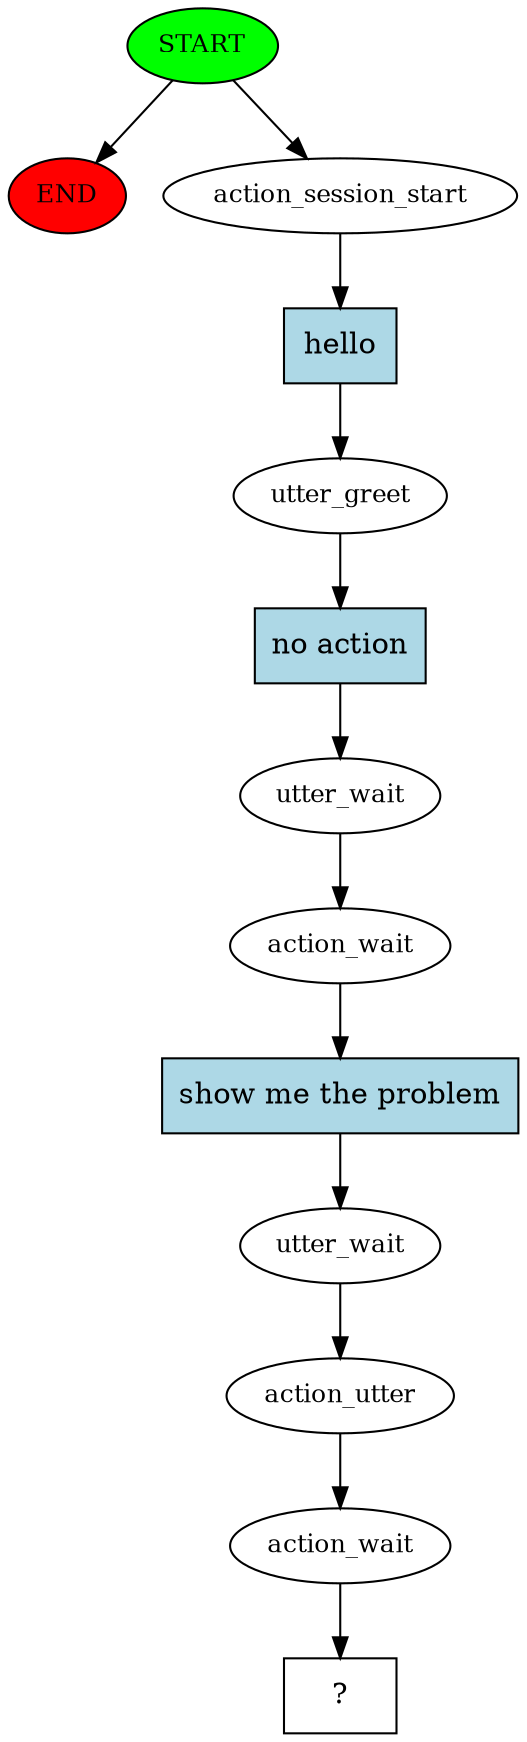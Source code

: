 digraph  {
0 [class="start active", fillcolor=green, fontsize=12, label=START, style=filled];
"-1" [class=end, fillcolor=red, fontsize=12, label=END, style=filled];
1 [class=active, fontsize=12, label=action_session_start];
2 [class=active, fontsize=12, label=utter_greet];
3 [class=active, fontsize=12, label=utter_wait];
4 [class=active, fontsize=12, label=action_wait];
5 [class=active, fontsize=12, label=utter_wait];
6 [class=active, fontsize=12, label=action_utter];
7 [class=active, fontsize=12, label=action_wait];
8 [class="intent dashed active", label="  ?  ", shape=rect];
9 [class="intent active", fillcolor=lightblue, label=hello, shape=rect, style=filled];
10 [class="intent active", fillcolor=lightblue, label="no action", shape=rect, style=filled];
11 [class="intent active", fillcolor=lightblue, label="show me the problem", shape=rect, style=filled];
0 -> "-1"  [class="", key=NONE, label=""];
0 -> 1  [class=active, key=NONE, label=""];
1 -> 9  [class=active, key=0];
2 -> 10  [class=active, key=0];
3 -> 4  [class=active, key=NONE, label=""];
4 -> 11  [class=active, key=0];
5 -> 6  [class=active, key=NONE, label=""];
6 -> 7  [class=active, key=NONE, label=""];
7 -> 8  [class=active, key=NONE, label=""];
9 -> 2  [class=active, key=0];
10 -> 3  [class=active, key=0];
11 -> 5  [class=active, key=0];
}
